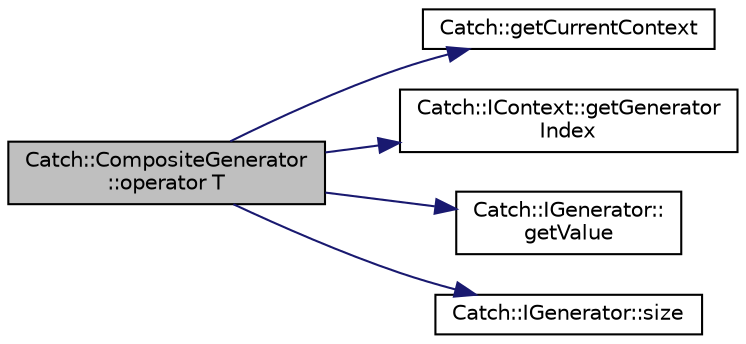 digraph "Catch::CompositeGenerator::operator T"
{
  edge [fontname="Helvetica",fontsize="10",labelfontname="Helvetica",labelfontsize="10"];
  node [fontname="Helvetica",fontsize="10",shape=record];
  rankdir="LR";
  Node1 [label="Catch::CompositeGenerator\l::operator T",height=0.2,width=0.4,color="black", fillcolor="grey75", style="filled" fontcolor="black"];
  Node1 -> Node2 [color="midnightblue",fontsize="10",style="solid",fontname="Helvetica"];
  Node2 [label="Catch::getCurrentContext",height=0.2,width=0.4,color="black", fillcolor="white", style="filled",URL="$namespace_catch.html#ad517cca9b21deb79101e90e5508dd161"];
  Node1 -> Node3 [color="midnightblue",fontsize="10",style="solid",fontname="Helvetica"];
  Node3 [label="Catch::IContext::getGenerator\lIndex",height=0.2,width=0.4,color="black", fillcolor="white", style="filled",URL="$struct_catch_1_1_i_context.html#a43e07088db43299ba129fbe6d3106e95"];
  Node1 -> Node4 [color="midnightblue",fontsize="10",style="solid",fontname="Helvetica"];
  Node4 [label="Catch::IGenerator::\lgetValue",height=0.2,width=0.4,color="black", fillcolor="white", style="filled",URL="$struct_catch_1_1_i_generator.html#ad69e937cb66dba3ed9429c42abf4fce3"];
  Node1 -> Node5 [color="midnightblue",fontsize="10",style="solid",fontname="Helvetica"];
  Node5 [label="Catch::IGenerator::size",height=0.2,width=0.4,color="black", fillcolor="white", style="filled",URL="$struct_catch_1_1_i_generator.html#a2e317253b03e838b6065ce69719a198e"];
}
